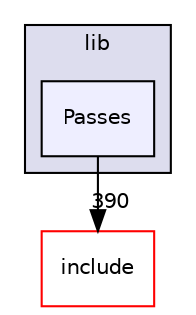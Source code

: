 digraph "lib/Passes" {
  bgcolor=transparent;
  compound=true
  node [ fontsize="10", fontname="Helvetica"];
  edge [ labelfontsize="10", labelfontname="Helvetica"];
  subgraph clusterdir_97aefd0d527b934f1d99a682da8fe6a9 {
    graph [ bgcolor="#ddddee", pencolor="black", label="lib" fontname="Helvetica", fontsize="10", URL="dir_97aefd0d527b934f1d99a682da8fe6a9.html"]
  dir_2766abe8936b29a3963817f5e95804c9 [shape=box, label="Passes", style="filled", fillcolor="#eeeeff", pencolor="black", URL="dir_2766abe8936b29a3963817f5e95804c9.html"];
  }
  dir_d44c64559bbebec7f509842c48db8b23 [shape=box label="include" color="red" URL="dir_d44c64559bbebec7f509842c48db8b23.html"];
  dir_2766abe8936b29a3963817f5e95804c9->dir_d44c64559bbebec7f509842c48db8b23 [headlabel="390", labeldistance=1.5 headhref="dir_000087_000001.html"];
}
